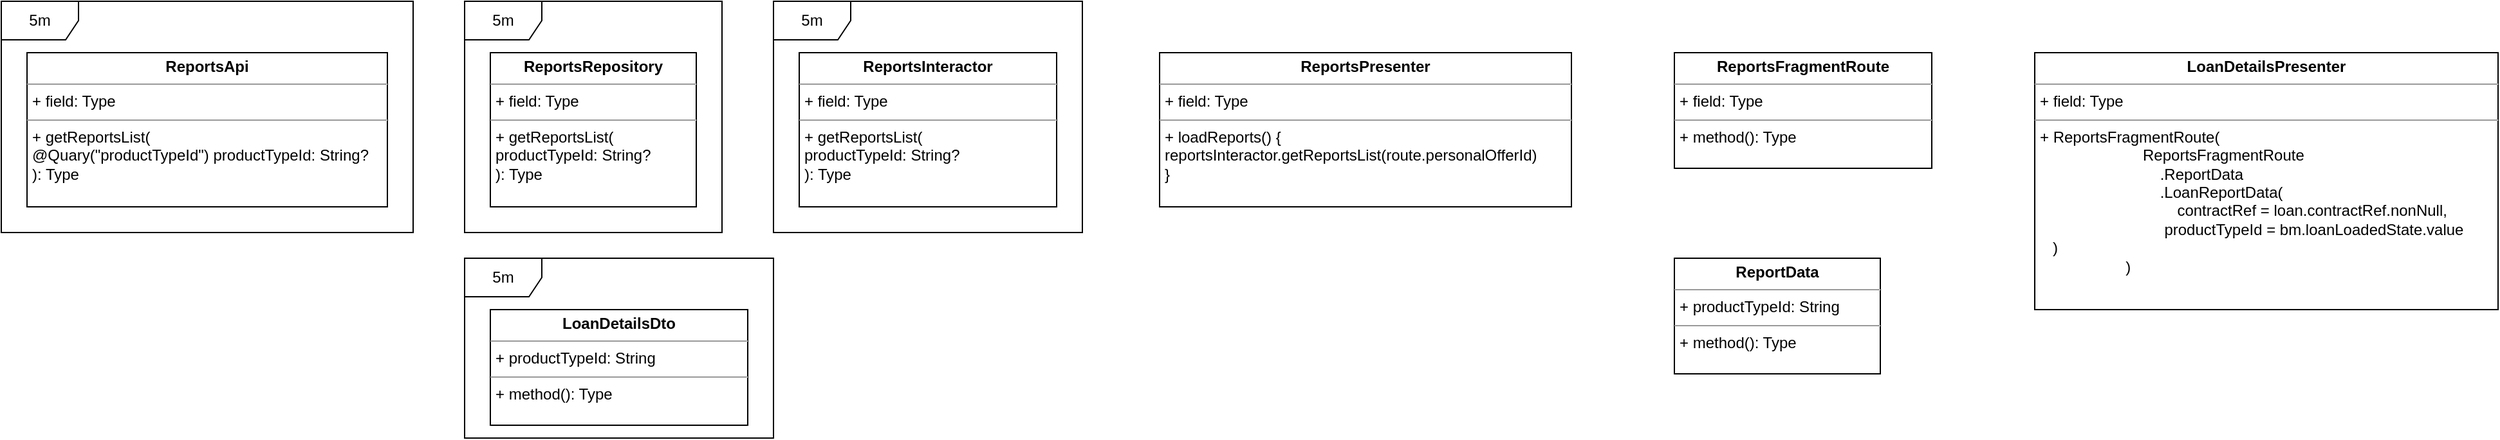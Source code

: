 <mxfile version="15.8.7" type="github">
  <diagram id="2JlTt_QMxGIkWlsBLjBX" name="Page-1">
    <mxGraphModel dx="813" dy="417" grid="1" gridSize="10" guides="1" tooltips="1" connect="1" arrows="1" fold="1" page="1" pageScale="1" pageWidth="850" pageHeight="1100" math="0" shadow="0">
      <root>
        <mxCell id="0" />
        <mxCell id="1" parent="0" />
        <mxCell id="2LCxeQ9Jwy_XSwwDvXCy-1" value="&lt;p style=&quot;margin: 0px ; margin-top: 4px ; text-align: center&quot;&gt;&lt;b&gt;ReportsApi&lt;/b&gt;&lt;/p&gt;&lt;hr size=&quot;1&quot;&gt;&lt;p style=&quot;margin: 0px ; margin-left: 4px&quot;&gt;+ field: Type&lt;/p&gt;&lt;hr size=&quot;1&quot;&gt;&lt;p style=&quot;margin: 0px ; margin-left: 4px&quot;&gt;+ getReportsList(&lt;/p&gt;&lt;p style=&quot;margin: 0px ; margin-left: 4px&quot;&gt;@Quary(&quot;productTypeId&quot;) productTypeId: String?&lt;br&gt;&lt;/p&gt;&lt;p style=&quot;margin: 0px ; margin-left: 4px&quot;&gt;): Type&lt;/p&gt;" style="verticalAlign=top;align=left;overflow=fill;fontSize=12;fontFamily=Helvetica;html=1;" vertex="1" parent="1">
          <mxGeometry x="80" y="160" width="280" height="120" as="geometry" />
        </mxCell>
        <mxCell id="2LCxeQ9Jwy_XSwwDvXCy-2" value="&lt;p style=&quot;margin: 0px ; margin-top: 4px ; text-align: center&quot;&gt;&lt;b&gt;ReportsRepository&lt;/b&gt;&lt;/p&gt;&lt;hr size=&quot;1&quot;&gt;&lt;p style=&quot;margin: 0px ; margin-left: 4px&quot;&gt;+ field: Type&lt;/p&gt;&lt;hr size=&quot;1&quot;&gt;&lt;p style=&quot;margin: 0px ; margin-left: 4px&quot;&gt;+ getReportsList(&lt;/p&gt;&lt;p style=&quot;margin: 0px ; margin-left: 4px&quot;&gt;productTypeId: String?&lt;br&gt;&lt;/p&gt;&lt;p style=&quot;margin: 0px ; margin-left: 4px&quot;&gt;): Type&lt;/p&gt;" style="verticalAlign=top;align=left;overflow=fill;fontSize=12;fontFamily=Helvetica;html=1;" vertex="1" parent="1">
          <mxGeometry x="440" y="160" width="160" height="120" as="geometry" />
        </mxCell>
        <mxCell id="2LCxeQ9Jwy_XSwwDvXCy-3" value="&lt;p style=&quot;margin: 0px ; margin-top: 4px ; text-align: center&quot;&gt;&lt;b&gt;ReportsInteractor&lt;/b&gt;&lt;/p&gt;&lt;hr size=&quot;1&quot;&gt;&lt;p style=&quot;margin: 0px ; margin-left: 4px&quot;&gt;+ field: Type&lt;/p&gt;&lt;hr size=&quot;1&quot;&gt;&lt;p style=&quot;margin: 0px ; margin-left: 4px&quot;&gt;+ getReportsList(&lt;/p&gt;&lt;p style=&quot;margin: 0px ; margin-left: 4px&quot;&gt;productTypeId: String?&lt;br&gt;&lt;/p&gt;&lt;p style=&quot;margin: 0px ; margin-left: 4px&quot;&gt;): Type&lt;/p&gt;" style="verticalAlign=top;align=left;overflow=fill;fontSize=12;fontFamily=Helvetica;html=1;" vertex="1" parent="1">
          <mxGeometry x="680" y="160" width="200" height="120" as="geometry" />
        </mxCell>
        <mxCell id="2LCxeQ9Jwy_XSwwDvXCy-5" value="&lt;p style=&quot;margin: 0px ; margin-top: 4px ; text-align: center&quot;&gt;&lt;b&gt;ReportsPresenter&lt;/b&gt;&lt;/p&gt;&lt;hr size=&quot;1&quot;&gt;&lt;p style=&quot;margin: 0px ; margin-left: 4px&quot;&gt;+ field: Type&lt;/p&gt;&lt;hr size=&quot;1&quot;&gt;&lt;p style=&quot;margin: 0px ; margin-left: 4px&quot;&gt;+ loadReports() {&lt;/p&gt;&lt;p style=&quot;margin: 0px ; margin-left: 4px&quot;&gt;reportsInteractor.getReportsList(route.personalOfferId)&lt;br&gt;&lt;/p&gt;&lt;p style=&quot;margin: 0px ; margin-left: 4px&quot;&gt;}&lt;br&gt;&lt;/p&gt;" style="verticalAlign=top;align=left;overflow=fill;fontSize=12;fontFamily=Helvetica;html=1;" vertex="1" parent="1">
          <mxGeometry x="960" y="160" width="320" height="120" as="geometry" />
        </mxCell>
        <mxCell id="2LCxeQ9Jwy_XSwwDvXCy-6" value="&lt;p style=&quot;margin: 0px ; margin-top: 4px ; text-align: center&quot;&gt;&lt;b&gt;ReportsFragmentRoute&lt;/b&gt;&lt;/p&gt;&lt;hr size=&quot;1&quot;&gt;&lt;p style=&quot;margin: 0px ; margin-left: 4px&quot;&gt;+ field: Type&lt;/p&gt;&lt;hr size=&quot;1&quot;&gt;&lt;p style=&quot;margin: 0px ; margin-left: 4px&quot;&gt;+ method(): Type&lt;/p&gt;" style="verticalAlign=top;align=left;overflow=fill;fontSize=12;fontFamily=Helvetica;html=1;" vertex="1" parent="1">
          <mxGeometry x="1360" y="160" width="200" height="90" as="geometry" />
        </mxCell>
        <mxCell id="2LCxeQ9Jwy_XSwwDvXCy-7" value="&lt;p style=&quot;margin: 0px ; margin-top: 4px ; text-align: center&quot;&gt;&lt;b&gt;LoanDetailsDto&lt;/b&gt;&lt;/p&gt;&lt;hr size=&quot;1&quot;&gt;&lt;p style=&quot;margin: 0px ; margin-left: 4px&quot;&gt;+ productTypeId: String&lt;/p&gt;&lt;hr size=&quot;1&quot;&gt;&lt;p style=&quot;margin: 0px ; margin-left: 4px&quot;&gt;+ method(): Type&lt;/p&gt;" style="verticalAlign=top;align=left;overflow=fill;fontSize=12;fontFamily=Helvetica;html=1;" vertex="1" parent="1">
          <mxGeometry x="440" y="360" width="200" height="90" as="geometry" />
        </mxCell>
        <mxCell id="2LCxeQ9Jwy_XSwwDvXCy-8" value="&lt;p style=&quot;margin: 0px ; margin-top: 4px ; text-align: center&quot;&gt;&lt;b&gt;ReportData&lt;/b&gt;&lt;/p&gt;&lt;hr size=&quot;1&quot;&gt;&lt;p style=&quot;margin: 0px ; margin-left: 4px&quot;&gt;+ productTypeId: String&lt;/p&gt;&lt;hr size=&quot;1&quot;&gt;&lt;p style=&quot;margin: 0px ; margin-left: 4px&quot;&gt;+ method(): Type&lt;/p&gt;" style="verticalAlign=top;align=left;overflow=fill;fontSize=12;fontFamily=Helvetica;html=1;" vertex="1" parent="1">
          <mxGeometry x="1360" y="320" width="160" height="90" as="geometry" />
        </mxCell>
        <mxCell id="2LCxeQ9Jwy_XSwwDvXCy-9" value="&lt;p style=&quot;margin: 0px ; margin-top: 4px ; text-align: center&quot;&gt;&lt;b&gt;LoanDetailsPresenter&lt;/b&gt;&lt;/p&gt;&lt;hr size=&quot;1&quot;&gt;&lt;p style=&quot;margin: 0px ; margin-left: 4px&quot;&gt;+ field: Type&lt;/p&gt;&lt;hr size=&quot;1&quot;&gt;&lt;p style=&quot;margin: 0px ; margin-left: 4px&quot;&gt;+ ReportsFragmentRoute(&lt;br&gt;&amp;nbsp;&amp;nbsp;&amp;nbsp;&amp;nbsp;&amp;nbsp;&amp;nbsp;&amp;nbsp;&amp;nbsp;&amp;nbsp;&amp;nbsp;&amp;nbsp;&amp;nbsp;&amp;nbsp;&amp;nbsp;&amp;nbsp;&amp;nbsp;&amp;nbsp;&amp;nbsp;&amp;nbsp;&amp;nbsp;&amp;nbsp;&amp;nbsp;&amp;nbsp; ReportsFragmentRoute&lt;br&gt;&amp;nbsp;&amp;nbsp;&amp;nbsp;&amp;nbsp;&amp;nbsp;&amp;nbsp;&amp;nbsp;&amp;nbsp;&amp;nbsp;&amp;nbsp;&amp;nbsp;&amp;nbsp;&amp;nbsp;&amp;nbsp;&amp;nbsp;&amp;nbsp;&amp;nbsp;&amp;nbsp;&amp;nbsp;&amp;nbsp;&amp;nbsp;&amp;nbsp;&amp;nbsp;&amp;nbsp;&amp;nbsp;&amp;nbsp;&amp;nbsp; .ReportData&lt;br&gt;&amp;nbsp;&amp;nbsp;&amp;nbsp;&amp;nbsp;&amp;nbsp;&amp;nbsp;&amp;nbsp;&amp;nbsp;&amp;nbsp;&amp;nbsp;&amp;nbsp;&amp;nbsp;&amp;nbsp;&amp;nbsp;&amp;nbsp;&amp;nbsp;&amp;nbsp;&amp;nbsp;&amp;nbsp;&amp;nbsp;&amp;nbsp;&amp;nbsp;&amp;nbsp;&amp;nbsp;&amp;nbsp;&amp;nbsp;&amp;nbsp; .LoanReportData(&lt;br&gt;&amp;nbsp;&amp;nbsp;&amp;nbsp;&amp;nbsp;&amp;nbsp;&amp;nbsp;&amp;nbsp;&amp;nbsp;&amp;nbsp;&amp;nbsp;&amp;nbsp;&amp;nbsp;&amp;nbsp;&amp;nbsp;&amp;nbsp;&amp;nbsp;&amp;nbsp;&amp;nbsp;&amp;nbsp;&amp;nbsp;&amp;nbsp;&amp;nbsp;&amp;nbsp;&amp;nbsp;&amp;nbsp;&amp;nbsp;&amp;nbsp;&amp;nbsp;&amp;nbsp;&amp;nbsp;&amp;nbsp; contractRef = loan.contractRef.nonNull,&lt;/p&gt;&lt;p style=&quot;margin: 0px ; margin-left: 4px&quot;&gt;&amp;nbsp;&amp;nbsp;&amp;nbsp;&amp;nbsp;&amp;nbsp;&amp;nbsp;&amp;nbsp;&amp;nbsp;&amp;nbsp;&amp;nbsp;&amp;nbsp;&amp;nbsp;&amp;nbsp;&amp;nbsp;&amp;nbsp;&amp;nbsp;&amp;nbsp;&amp;nbsp;&amp;nbsp;&amp;nbsp;&amp;nbsp;&amp;nbsp;&amp;nbsp;&amp;nbsp;&amp;nbsp;&amp;nbsp;&amp;nbsp; &lt;span&gt;	&lt;span style=&quot;white-space: pre&quot;&gt;	&lt;/span&gt;productTypeId = bm.loanLoadedState.value&lt;/span&gt;&lt;br&gt;&lt;/p&gt;&lt;p style=&quot;margin: 0px ; margin-left: 4px&quot;&gt;&lt;span&gt;	&lt;/span&gt;&lt;span&gt;	&lt;/span&gt;&lt;span&gt;	&lt;/span&gt;&lt;span style=&quot;white-space: pre&quot;&gt;	&lt;/span&gt;&lt;span style=&quot;white-space: pre&quot;&gt;	&lt;/span&gt;&lt;span style=&quot;white-space: pre&quot;&gt;	&lt;/span&gt;)&lt;br&gt;&amp;nbsp;&amp;nbsp;&amp;nbsp;&amp;nbsp;&amp;nbsp;&amp;nbsp;&amp;nbsp;&amp;nbsp;&amp;nbsp;&amp;nbsp;&amp;nbsp;&amp;nbsp;&amp;nbsp;&amp;nbsp;&amp;nbsp;&amp;nbsp;&amp;nbsp;&amp;nbsp;&amp;nbsp; )&lt;/p&gt;" style="verticalAlign=top;align=left;overflow=fill;fontSize=12;fontFamily=Helvetica;html=1;" vertex="1" parent="1">
          <mxGeometry x="1640" y="160" width="360" height="200" as="geometry" />
        </mxCell>
        <mxCell id="2LCxeQ9Jwy_XSwwDvXCy-10" value="5m" style="shape=umlFrame;whiteSpace=wrap;html=1;" vertex="1" parent="1">
          <mxGeometry x="60" y="120" width="320" height="180" as="geometry" />
        </mxCell>
        <mxCell id="2LCxeQ9Jwy_XSwwDvXCy-12" value="5m" style="shape=umlFrame;whiteSpace=wrap;html=1;" vertex="1" parent="1">
          <mxGeometry x="420" y="320" width="240" height="140" as="geometry" />
        </mxCell>
        <mxCell id="2LCxeQ9Jwy_XSwwDvXCy-13" value="5m" style="shape=umlFrame;whiteSpace=wrap;html=1;" vertex="1" parent="1">
          <mxGeometry x="420" y="120" width="200" height="180" as="geometry" />
        </mxCell>
        <mxCell id="2LCxeQ9Jwy_XSwwDvXCy-14" value="5m" style="shape=umlFrame;whiteSpace=wrap;html=1;" vertex="1" parent="1">
          <mxGeometry x="660" y="120" width="240" height="180" as="geometry" />
        </mxCell>
      </root>
    </mxGraphModel>
  </diagram>
</mxfile>

